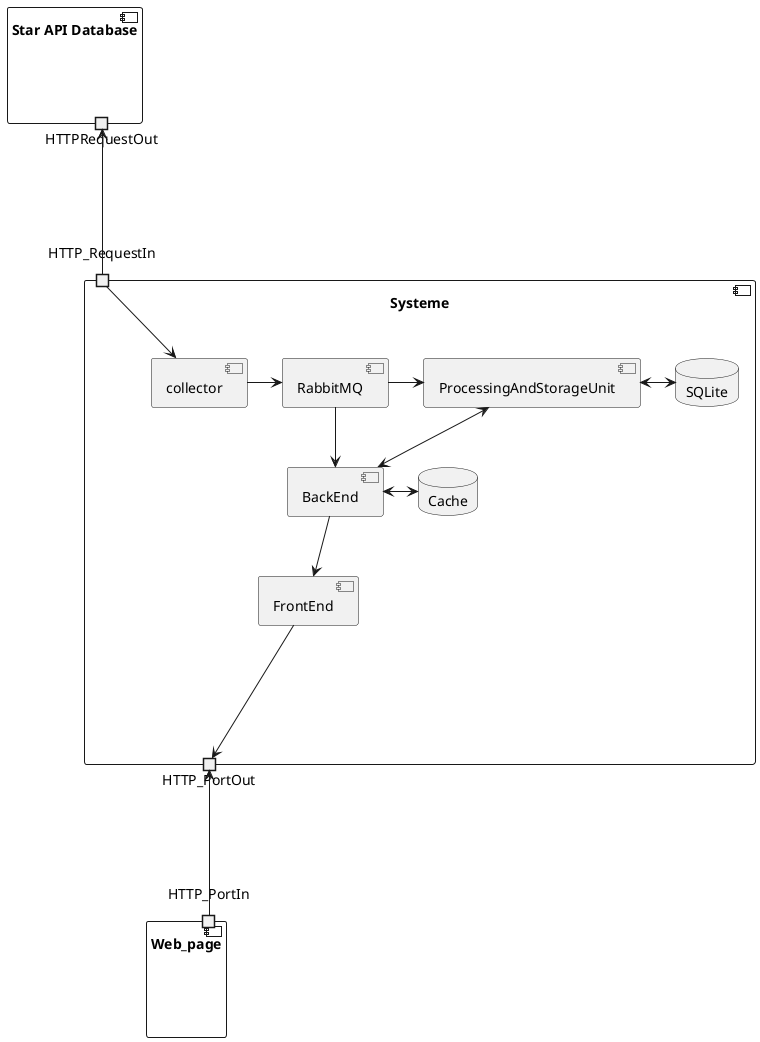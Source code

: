 @startuml ComponentDiagram

component  "Star API Database" {
    portout HTTPRequestOut
}


component "Systeme"{
    portin HTTP_RequestIn
    Portout HTTP_PortOut
    database SQLite
    database Cache
    HTTP_RequestIn -> [collector]
    [collector] -> [RabbitMQ]
    [RabbitMQ] -> [ProcessingAndStorageUnit]

    [ProcessingAndStorageUnit] <-> SQLite

    [RabbitMQ] --> [BackEnd]
    [ProcessingAndStorageUnit] <--> [BackEnd]
    [BackEnd] <-> Cache
    [BackEnd] --> [FrontEnd]
    
    [FrontEnd] ---> HTTP_PortOut
    

}

component "Web_page"{
    portin HTTP_PortIn
}

HTTPRequestOut <--- HTTP_RequestIn
HTTP_PortOut <--- HTTP_PortIn

@enduml
